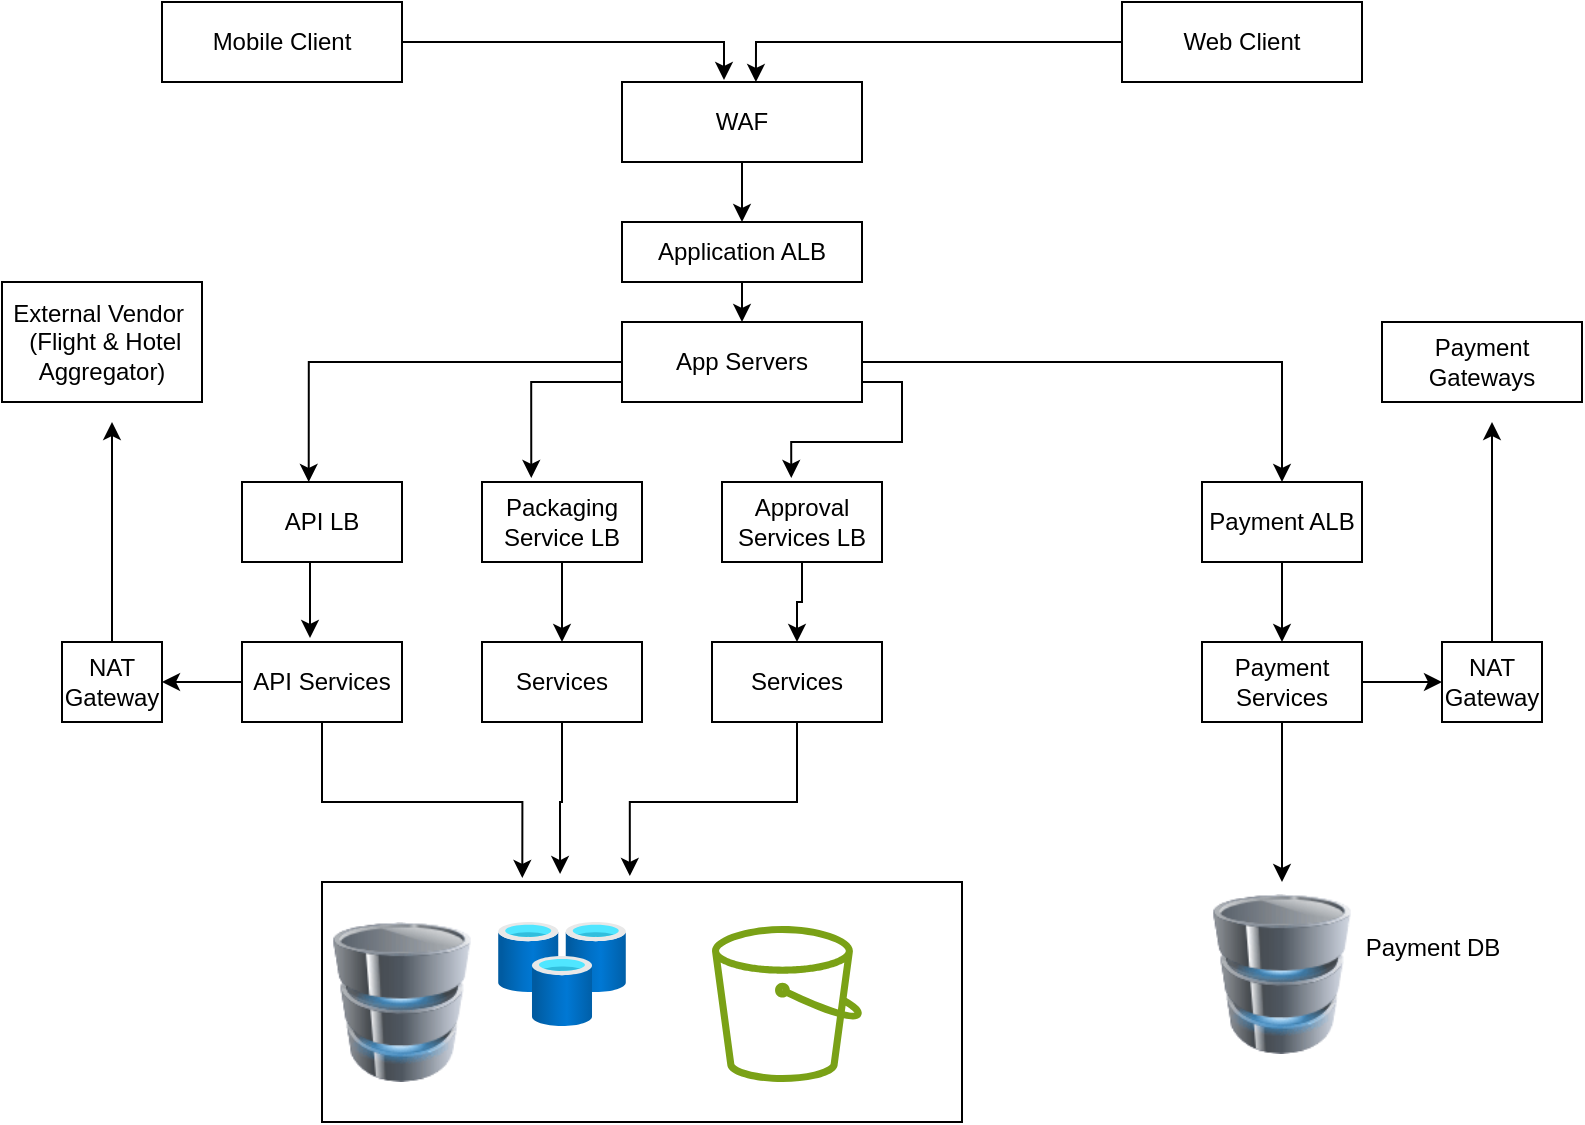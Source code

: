 <mxfile version="26.0.10">
  <diagram name="Page-1" id="FlKXEsf6NecXJLn8cm3T">
    <mxGraphModel dx="1434" dy="746" grid="1" gridSize="10" guides="1" tooltips="1" connect="1" arrows="1" fold="1" page="1" pageScale="1" pageWidth="850" pageHeight="1100" math="0" shadow="0">
      <root>
        <mxCell id="0" />
        <mxCell id="1" parent="0" />
        <mxCell id="HXBWa4Z52gTGo2rOVxVv-3" value="Mobile Client" style="rounded=0;whiteSpace=wrap;html=1;" vertex="1" parent="1">
          <mxGeometry x="120" y="40" width="120" height="40" as="geometry" />
        </mxCell>
        <mxCell id="HXBWa4Z52gTGo2rOVxVv-4" value="Web Client" style="rounded=0;whiteSpace=wrap;html=1;" vertex="1" parent="1">
          <mxGeometry x="600" y="40" width="120" height="40" as="geometry" />
        </mxCell>
        <mxCell id="HXBWa4Z52gTGo2rOVxVv-12" style="edgeStyle=orthogonalEdgeStyle;rounded=0;orthogonalLoop=1;jettySize=auto;html=1;exitX=0.5;exitY=1;exitDx=0;exitDy=0;entryX=0.5;entryY=0;entryDx=0;entryDy=0;" edge="1" parent="1" source="HXBWa4Z52gTGo2rOVxVv-5" target="HXBWa4Z52gTGo2rOVxVv-11">
          <mxGeometry relative="1" as="geometry" />
        </mxCell>
        <mxCell id="HXBWa4Z52gTGo2rOVxVv-5" value="WAF" style="rounded=0;whiteSpace=wrap;html=1;" vertex="1" parent="1">
          <mxGeometry x="350" y="80" width="120" height="40" as="geometry" />
        </mxCell>
        <mxCell id="HXBWa4Z52gTGo2rOVxVv-8" style="edgeStyle=orthogonalEdgeStyle;rounded=0;orthogonalLoop=1;jettySize=auto;html=1;exitX=1;exitY=0.5;exitDx=0;exitDy=0;entryX=0.425;entryY=-0.025;entryDx=0;entryDy=0;entryPerimeter=0;" edge="1" parent="1" source="HXBWa4Z52gTGo2rOVxVv-3" target="HXBWa4Z52gTGo2rOVxVv-5">
          <mxGeometry relative="1" as="geometry" />
        </mxCell>
        <mxCell id="HXBWa4Z52gTGo2rOVxVv-10" style="edgeStyle=orthogonalEdgeStyle;rounded=0;orthogonalLoop=1;jettySize=auto;html=1;exitX=0;exitY=0.5;exitDx=0;exitDy=0;entryX=0.558;entryY=0;entryDx=0;entryDy=0;entryPerimeter=0;" edge="1" parent="1" source="HXBWa4Z52gTGo2rOVxVv-4" target="HXBWa4Z52gTGo2rOVxVv-5">
          <mxGeometry relative="1" as="geometry" />
        </mxCell>
        <mxCell id="HXBWa4Z52gTGo2rOVxVv-17" style="edgeStyle=orthogonalEdgeStyle;rounded=0;orthogonalLoop=1;jettySize=auto;html=1;exitX=0.5;exitY=1;exitDx=0;exitDy=0;entryX=0.5;entryY=0;entryDx=0;entryDy=0;" edge="1" parent="1" source="HXBWa4Z52gTGo2rOVxVv-11" target="HXBWa4Z52gTGo2rOVxVv-16">
          <mxGeometry relative="1" as="geometry" />
        </mxCell>
        <mxCell id="HXBWa4Z52gTGo2rOVxVv-11" value="Application ALB" style="rounded=0;whiteSpace=wrap;html=1;" vertex="1" parent="1">
          <mxGeometry x="350" y="150" width="120" height="30" as="geometry" />
        </mxCell>
        <mxCell id="HXBWa4Z52gTGo2rOVxVv-13" value="API LB" style="rounded=0;whiteSpace=wrap;html=1;" vertex="1" parent="1">
          <mxGeometry x="160" y="280" width="80" height="40" as="geometry" />
        </mxCell>
        <mxCell id="HXBWa4Z52gTGo2rOVxVv-34" value="" style="edgeStyle=orthogonalEdgeStyle;rounded=0;orthogonalLoop=1;jettySize=auto;html=1;" edge="1" parent="1" source="HXBWa4Z52gTGo2rOVxVv-14" target="HXBWa4Z52gTGo2rOVxVv-32">
          <mxGeometry relative="1" as="geometry" />
        </mxCell>
        <mxCell id="HXBWa4Z52gTGo2rOVxVv-14" value="Packaging Service LB" style="rounded=0;whiteSpace=wrap;html=1;" vertex="1" parent="1">
          <mxGeometry x="280" y="280" width="80" height="40" as="geometry" />
        </mxCell>
        <mxCell id="HXBWa4Z52gTGo2rOVxVv-35" style="edgeStyle=orthogonalEdgeStyle;rounded=0;orthogonalLoop=1;jettySize=auto;html=1;entryX=0.5;entryY=0;entryDx=0;entryDy=0;" edge="1" parent="1" source="HXBWa4Z52gTGo2rOVxVv-15" target="HXBWa4Z52gTGo2rOVxVv-33">
          <mxGeometry relative="1" as="geometry" />
        </mxCell>
        <mxCell id="HXBWa4Z52gTGo2rOVxVv-15" value="Approval Services LB" style="rounded=0;whiteSpace=wrap;html=1;" vertex="1" parent="1">
          <mxGeometry x="400" y="280" width="80" height="40" as="geometry" />
        </mxCell>
        <mxCell id="HXBWa4Z52gTGo2rOVxVv-40" style="edgeStyle=orthogonalEdgeStyle;rounded=0;orthogonalLoop=1;jettySize=auto;html=1;entryX=0.5;entryY=0;entryDx=0;entryDy=0;" edge="1" parent="1" source="HXBWa4Z52gTGo2rOVxVv-16" target="HXBWa4Z52gTGo2rOVxVv-39">
          <mxGeometry relative="1" as="geometry" />
        </mxCell>
        <mxCell id="HXBWa4Z52gTGo2rOVxVv-16" value="App Servers" style="rounded=0;whiteSpace=wrap;html=1;" vertex="1" parent="1">
          <mxGeometry x="350" y="200" width="120" height="40" as="geometry" />
        </mxCell>
        <mxCell id="HXBWa4Z52gTGo2rOVxVv-18" style="edgeStyle=orthogonalEdgeStyle;rounded=0;orthogonalLoop=1;jettySize=auto;html=1;exitX=0;exitY=0.5;exitDx=0;exitDy=0;entryX=0.417;entryY=0;entryDx=0;entryDy=0;entryPerimeter=0;" edge="1" parent="1" source="HXBWa4Z52gTGo2rOVxVv-16" target="HXBWa4Z52gTGo2rOVxVv-13">
          <mxGeometry relative="1" as="geometry" />
        </mxCell>
        <mxCell id="HXBWa4Z52gTGo2rOVxVv-19" style="edgeStyle=orthogonalEdgeStyle;rounded=0;orthogonalLoop=1;jettySize=auto;html=1;exitX=0;exitY=0.75;exitDx=0;exitDy=0;entryX=0.308;entryY=-0.05;entryDx=0;entryDy=0;entryPerimeter=0;" edge="1" parent="1" source="HXBWa4Z52gTGo2rOVxVv-16" target="HXBWa4Z52gTGo2rOVxVv-14">
          <mxGeometry relative="1" as="geometry" />
        </mxCell>
        <mxCell id="HXBWa4Z52gTGo2rOVxVv-20" style="edgeStyle=orthogonalEdgeStyle;rounded=0;orthogonalLoop=1;jettySize=auto;html=1;exitX=1;exitY=0.75;exitDx=0;exitDy=0;entryX=0.433;entryY=-0.05;entryDx=0;entryDy=0;entryPerimeter=0;" edge="1" parent="1" source="HXBWa4Z52gTGo2rOVxVv-16" target="HXBWa4Z52gTGo2rOVxVv-15">
          <mxGeometry relative="1" as="geometry" />
        </mxCell>
        <mxCell id="HXBWa4Z52gTGo2rOVxVv-23" style="edgeStyle=orthogonalEdgeStyle;rounded=0;orthogonalLoop=1;jettySize=auto;html=1;exitX=0;exitY=0.5;exitDx=0;exitDy=0;entryX=1;entryY=0.5;entryDx=0;entryDy=0;" edge="1" parent="1" source="HXBWa4Z52gTGo2rOVxVv-21" target="HXBWa4Z52gTGo2rOVxVv-22">
          <mxGeometry relative="1" as="geometry" />
        </mxCell>
        <mxCell id="HXBWa4Z52gTGo2rOVxVv-21" value="API Services" style="rounded=0;whiteSpace=wrap;html=1;" vertex="1" parent="1">
          <mxGeometry x="160" y="360" width="80" height="40" as="geometry" />
        </mxCell>
        <mxCell id="HXBWa4Z52gTGo2rOVxVv-25" style="edgeStyle=orthogonalEdgeStyle;rounded=0;orthogonalLoop=1;jettySize=auto;html=1;exitX=0.5;exitY=0;exitDx=0;exitDy=0;" edge="1" parent="1" source="HXBWa4Z52gTGo2rOVxVv-22">
          <mxGeometry relative="1" as="geometry">
            <mxPoint x="95" y="250" as="targetPoint" />
          </mxGeometry>
        </mxCell>
        <mxCell id="HXBWa4Z52gTGo2rOVxVv-22" value="NAT Gateway" style="rounded=0;whiteSpace=wrap;html=1;" vertex="1" parent="1">
          <mxGeometry x="70" y="360" width="50" height="40" as="geometry" />
        </mxCell>
        <mxCell id="HXBWa4Z52gTGo2rOVxVv-24" value="External Vendor&amp;nbsp; &amp;nbsp;(Flight &amp;amp; Hotel Aggregator)" style="rounded=0;whiteSpace=wrap;html=1;" vertex="1" parent="1">
          <mxGeometry x="40" y="180" width="100" height="60" as="geometry" />
        </mxCell>
        <mxCell id="HXBWa4Z52gTGo2rOVxVv-26" style="edgeStyle=orthogonalEdgeStyle;rounded=0;orthogonalLoop=1;jettySize=auto;html=1;exitX=0.5;exitY=1;exitDx=0;exitDy=0;entryX=0.425;entryY=-0.05;entryDx=0;entryDy=0;entryPerimeter=0;" edge="1" parent="1" source="HXBWa4Z52gTGo2rOVxVv-13" target="HXBWa4Z52gTGo2rOVxVv-21">
          <mxGeometry relative="1" as="geometry" />
        </mxCell>
        <mxCell id="HXBWa4Z52gTGo2rOVxVv-27" value="" style="rounded=0;whiteSpace=wrap;html=1;" vertex="1" parent="1">
          <mxGeometry x="200" y="480" width="320" height="120" as="geometry" />
        </mxCell>
        <mxCell id="HXBWa4Z52gTGo2rOVxVv-28" value="" style="image;html=1;image=img/lib/clip_art/computers/Database_128x128.png" vertex="1" parent="1">
          <mxGeometry x="200" y="500" width="80" height="80" as="geometry" />
        </mxCell>
        <mxCell id="HXBWa4Z52gTGo2rOVxVv-30" value="" style="image;aspect=fixed;html=1;points=[];align=center;fontSize=12;image=img/lib/azure2/databases/Cache_Redis.svg;" vertex="1" parent="1">
          <mxGeometry x="288" y="500" width="64" height="52" as="geometry" />
        </mxCell>
        <mxCell id="HXBWa4Z52gTGo2rOVxVv-31" value="" style="sketch=0;outlineConnect=0;fontColor=#232F3E;gradientColor=none;fillColor=#7AA116;strokeColor=none;dashed=0;verticalLabelPosition=bottom;verticalAlign=top;align=center;html=1;fontSize=12;fontStyle=0;aspect=fixed;pointerEvents=1;shape=mxgraph.aws4.bucket;" vertex="1" parent="1">
          <mxGeometry x="395" y="502" width="75" height="78" as="geometry" />
        </mxCell>
        <mxCell id="HXBWa4Z52gTGo2rOVxVv-32" value="Services" style="rounded=0;whiteSpace=wrap;html=1;" vertex="1" parent="1">
          <mxGeometry x="280" y="360" width="80" height="40" as="geometry" />
        </mxCell>
        <mxCell id="HXBWa4Z52gTGo2rOVxVv-33" value="Services" style="rounded=0;whiteSpace=wrap;html=1;" vertex="1" parent="1">
          <mxGeometry x="395" y="360" width="85" height="40" as="geometry" />
        </mxCell>
        <mxCell id="HXBWa4Z52gTGo2rOVxVv-36" style="edgeStyle=orthogonalEdgeStyle;rounded=0;orthogonalLoop=1;jettySize=auto;html=1;exitX=0.5;exitY=1;exitDx=0;exitDy=0;entryX=0.313;entryY=-0.017;entryDx=0;entryDy=0;entryPerimeter=0;" edge="1" parent="1" source="HXBWa4Z52gTGo2rOVxVv-21" target="HXBWa4Z52gTGo2rOVxVv-27">
          <mxGeometry relative="1" as="geometry" />
        </mxCell>
        <mxCell id="HXBWa4Z52gTGo2rOVxVv-37" style="edgeStyle=orthogonalEdgeStyle;rounded=0;orthogonalLoop=1;jettySize=auto;html=1;exitX=0.5;exitY=1;exitDx=0;exitDy=0;entryX=0.372;entryY=-0.033;entryDx=0;entryDy=0;entryPerimeter=0;" edge="1" parent="1" source="HXBWa4Z52gTGo2rOVxVv-32" target="HXBWa4Z52gTGo2rOVxVv-27">
          <mxGeometry relative="1" as="geometry" />
        </mxCell>
        <mxCell id="HXBWa4Z52gTGo2rOVxVv-38" style="edgeStyle=orthogonalEdgeStyle;rounded=0;orthogonalLoop=1;jettySize=auto;html=1;exitX=0.5;exitY=1;exitDx=0;exitDy=0;entryX=0.481;entryY=-0.025;entryDx=0;entryDy=0;entryPerimeter=0;" edge="1" parent="1" source="HXBWa4Z52gTGo2rOVxVv-33" target="HXBWa4Z52gTGo2rOVxVv-27">
          <mxGeometry relative="1" as="geometry" />
        </mxCell>
        <mxCell id="HXBWa4Z52gTGo2rOVxVv-44" style="edgeStyle=orthogonalEdgeStyle;rounded=0;orthogonalLoop=1;jettySize=auto;html=1;entryX=0.5;entryY=0;entryDx=0;entryDy=0;" edge="1" parent="1" source="HXBWa4Z52gTGo2rOVxVv-39" target="HXBWa4Z52gTGo2rOVxVv-41">
          <mxGeometry relative="1" as="geometry" />
        </mxCell>
        <mxCell id="HXBWa4Z52gTGo2rOVxVv-39" value="Payment ALB" style="rounded=0;whiteSpace=wrap;html=1;" vertex="1" parent="1">
          <mxGeometry x="640" y="280" width="80" height="40" as="geometry" />
        </mxCell>
        <mxCell id="HXBWa4Z52gTGo2rOVxVv-43" style="edgeStyle=orthogonalEdgeStyle;rounded=0;orthogonalLoop=1;jettySize=auto;html=1;" edge="1" parent="1" source="HXBWa4Z52gTGo2rOVxVv-41">
          <mxGeometry relative="1" as="geometry">
            <mxPoint x="680" y="480" as="targetPoint" />
          </mxGeometry>
        </mxCell>
        <mxCell id="HXBWa4Z52gTGo2rOVxVv-48" style="edgeStyle=orthogonalEdgeStyle;rounded=0;orthogonalLoop=1;jettySize=auto;html=1;entryX=0;entryY=0.5;entryDx=0;entryDy=0;" edge="1" parent="1" source="HXBWa4Z52gTGo2rOVxVv-41" target="HXBWa4Z52gTGo2rOVxVv-46">
          <mxGeometry relative="1" as="geometry" />
        </mxCell>
        <mxCell id="HXBWa4Z52gTGo2rOVxVv-41" value="Payment Services" style="rounded=0;whiteSpace=wrap;html=1;" vertex="1" parent="1">
          <mxGeometry x="640" y="360" width="80" height="40" as="geometry" />
        </mxCell>
        <mxCell id="HXBWa4Z52gTGo2rOVxVv-42" value="" style="image;html=1;image=img/lib/clip_art/computers/Database_128x128.png" vertex="1" parent="1">
          <mxGeometry x="640" y="486" width="80" height="80" as="geometry" />
        </mxCell>
        <mxCell id="HXBWa4Z52gTGo2rOVxVv-45" style="edgeStyle=orthogonalEdgeStyle;rounded=0;orthogonalLoop=1;jettySize=auto;html=1;exitX=0.5;exitY=0;exitDx=0;exitDy=0;" edge="1" parent="1" source="HXBWa4Z52gTGo2rOVxVv-46">
          <mxGeometry relative="1" as="geometry">
            <mxPoint x="785" y="250" as="targetPoint" />
          </mxGeometry>
        </mxCell>
        <mxCell id="HXBWa4Z52gTGo2rOVxVv-46" value="NAT Gateway" style="rounded=0;whiteSpace=wrap;html=1;" vertex="1" parent="1">
          <mxGeometry x="760" y="360" width="50" height="40" as="geometry" />
        </mxCell>
        <mxCell id="HXBWa4Z52gTGo2rOVxVv-47" value="Payment Gateways" style="rounded=0;whiteSpace=wrap;html=1;" vertex="1" parent="1">
          <mxGeometry x="730" y="200" width="100" height="40" as="geometry" />
        </mxCell>
        <mxCell id="HXBWa4Z52gTGo2rOVxVv-49" value="Payment DB&lt;div&gt;&lt;br&gt;&lt;/div&gt;" style="text;html=1;align=center;verticalAlign=middle;resizable=0;points=[];autosize=1;strokeColor=none;fillColor=none;" vertex="1" parent="1">
          <mxGeometry x="710" y="500" width="90" height="40" as="geometry" />
        </mxCell>
      </root>
    </mxGraphModel>
  </diagram>
</mxfile>
